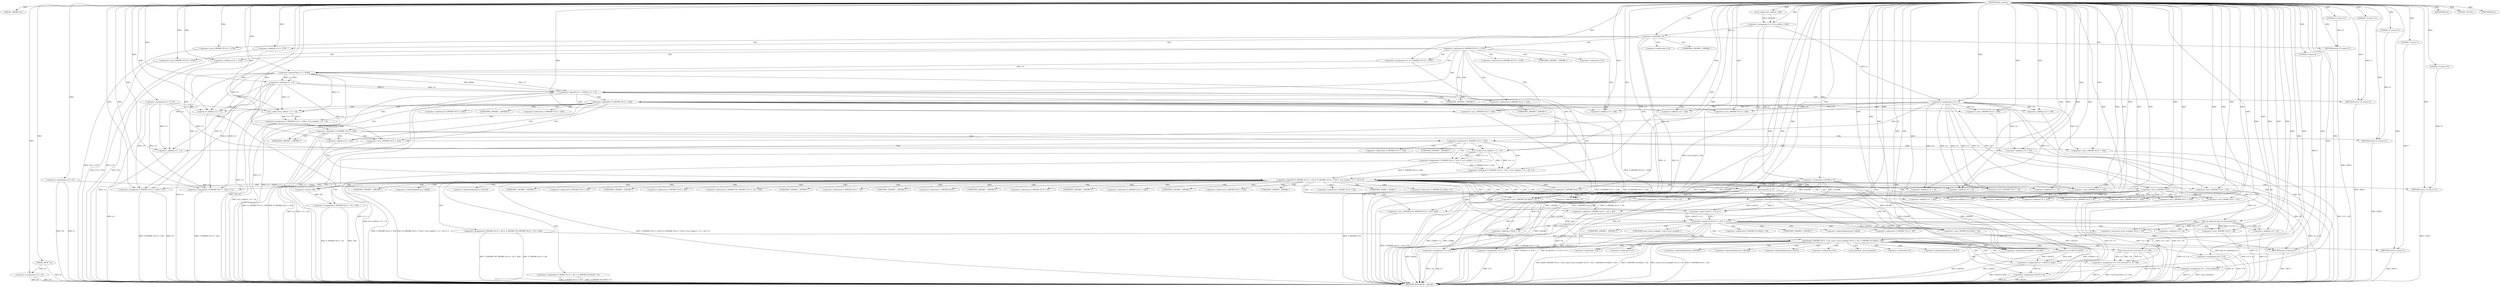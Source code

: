 digraph tftp_connect {  
"1000112" [label = "(METHOD,tftp_connect)" ]
"1000399" [label = "(METHOD_RETURN,int __fastcall)" ]
"1000113" [label = "(PARAM,_DWORD *a1)" ]
"1000114" [label = "(PARAM,_BYTE *a2)" ]
"1000127" [label = "(<operator>.assignment,v14 = a1)" ]
"1000130" [label = "(<operator>.assignment,v13 = a2)" ]
"1000133" [label = "(<operator>.assignment,v11 = 512)" ]
"1000136" [label = "(<operator>.assignment,v2 = Curl_ccalloc(1, 336))" ]
"1000138" [label = "(Curl_ccalloc,Curl_ccalloc(1, 336))" ]
"1000141" [label = "(<operator>.assignment,v14[188] = v2)" ]
"1000146" [label = "(<operator>.assignment,v12 = v2)" ]
"1000150" [label = "(<operator>.logicalNot,!v2)" ]
"1000152" [label = "(RETURN,return 27;,return 27;)" ]
"1000153" [label = "(LITERAL,27,return 27;)" ]
"1000156" [label = "(<operator>.cast,(_DWORD *)(*v14 + 1576))" ]
"1000158" [label = "(<operator>.addition,*v14 + 1576)" ]
"1000163" [label = "(<operator>.assignment,v11 = *(_DWORD *)(*v14 + 1576))" ]
"1000166" [label = "(<operator>.cast,(_DWORD *)(*v14 + 1576))" ]
"1000168" [label = "(<operator>.addition,*v14 + 1576)" ]
"1000173" [label = "(<operator>.logicalOr,v11 > 65464 || v11 < 8)" ]
"1000174" [label = "(<operator>.greaterThan,v11 > 65464)" ]
"1000177" [label = "(<operator>.lessThan,v11 < 8)" ]
"1000180" [label = "(RETURN,return 71;,return 71;)" ]
"1000181" [label = "(LITERAL,71,return 71;)" ]
"1000183" [label = "(<operator>.logicalNot,!*(_DWORD *)(v12 + 328))" ]
"1000185" [label = "(<operator>.cast,(_DWORD *)(v12 + 328))" ]
"1000187" [label = "(<operator>.addition,v12 + 328)" ]
"1000191" [label = "(<operator>.assignment,*(_DWORD *)(v12 + 328) = Curl_ccalloc(1, v11 + 4))" ]
"1000193" [label = "(<operator>.cast,(_DWORD *)(v12 + 328))" ]
"1000195" [label = "(<operator>.addition,v12 + 328)" ]
"1000198" [label = "(Curl_ccalloc,Curl_ccalloc(1, v11 + 4))" ]
"1000200" [label = "(<operator>.addition,v11 + 4)" ]
"1000204" [label = "(<operator>.logicalNot,!*(_DWORD *)(v12 + 328))" ]
"1000206" [label = "(<operator>.cast,(_DWORD *)(v12 + 328))" ]
"1000208" [label = "(<operator>.addition,v12 + 328)" ]
"1000211" [label = "(RETURN,return 27;,return 27;)" ]
"1000212" [label = "(LITERAL,27,return 27;)" ]
"1000214" [label = "(<operator>.logicalOr,*(_DWORD *)(v12 + 332) || (*(_DWORD *)(v12 + 332) = Curl_ccalloc(1, v11 + 4)) != 0)" ]
"1000216" [label = "(<operator>.cast,(_DWORD *)(v12 + 332))" ]
"1000218" [label = "(<operator>.addition,v12 + 332)" ]
"1000221" [label = "(<operator>.notEquals,(*(_DWORD *)(v12 + 332) = Curl_ccalloc(1, v11 + 4)) != 0)" ]
"1000222" [label = "(<operator>.assignment,*(_DWORD *)(v12 + 332) = Curl_ccalloc(1, v11 + 4))" ]
"1000224" [label = "(<operator>.cast,(_DWORD *)(v12 + 332))" ]
"1000226" [label = "(<operator>.addition,v12 + 332)" ]
"1000229" [label = "(Curl_ccalloc,Curl_ccalloc(1, v11 + 4))" ]
"1000231" [label = "(<operator>.addition,v11 + 4)" ]
"1000236" [label = "(Curl_conncontrol,Curl_conncontrol(v14, 1))" ]
"1000239" [label = "(<operator>.assignment,*(_DWORD *)(v12 + 16) = v14)" ]
"1000241" [label = "(<operator>.cast,(_DWORD *)(v12 + 16))" ]
"1000243" [label = "(<operator>.addition,v12 + 16)" ]
"1000247" [label = "(<operator>.assignment,*(_DWORD *)(v12 + 20) = *(_DWORD *)(*(_DWORD *)(v12 + 16) + 420))" ]
"1000249" [label = "(<operator>.cast,(_DWORD *)(v12 + 20))" ]
"1000251" [label = "(<operator>.addition,v12 + 20)" ]
"1000255" [label = "(<operator>.cast,(_DWORD *)(*(_DWORD *)(v12 + 16) + 420))" ]
"1000257" [label = "(<operator>.addition,*(_DWORD *)(v12 + 16) + 420)" ]
"1000259" [label = "(<operator>.cast,(_DWORD *)(v12 + 16))" ]
"1000261" [label = "(<operator>.addition,v12 + 16)" ]
"1000265" [label = "(<operator>.assignment,*(_DWORD *)v12 = 0)" ]
"1000267" [label = "(<operator>.cast,(_DWORD *)v12)" ]
"1000271" [label = "(<operator>.assignment,*(_DWORD *)(v12 + 8) = -100)" ]
"1000273" [label = "(<operator>.cast,(_DWORD *)(v12 + 8))" ]
"1000275" [label = "(<operator>.addition,v12 + 8)" ]
"1000278" [label = "(<operator>.minus,-100)" ]
"1000280" [label = "(<operator>.assignment,*(_DWORD *)(v12 + 320) = v11)" ]
"1000282" [label = "(<operator>.cast,(_DWORD *)(v12 + 320))" ]
"1000284" [label = "(<operator>.addition,v12 + 320)" ]
"1000288" [label = "(<operator>.assignment,*(_DWORD *)(v12 + 324) = v11)" ]
"1000290" [label = "(<operator>.cast,(_DWORD *)(v12 + 324))" ]
"1000292" [label = "(<operator>.addition,v12 + 324)" ]
"1000296" [label = "(<operator>.assignment,*(_WORD *)(v12 + 52) = *(_DWORD *)(v14[20] + 4))" ]
"1000298" [label = "(<operator>.cast,(_WORD *)(v12 + 52))" ]
"1000300" [label = "(<operator>.addition,v12 + 52)" ]
"1000304" [label = "(<operator>.cast,(_DWORD *)(v14[20] + 4))" ]
"1000306" [label = "(<operator>.addition,v14[20] + 4)" ]
"1000311" [label = "(tftp_set_timeouts,tftp_set_timeouts(v12))" ]
"1000314" [label = "(<operator>.equals,((v14[147] >> 6) & 1) == 0)" ]
"1000315" [label = "(<operator>.and,(v14[147] >> 6) & 1)" ]
"1000316" [label = "(<operator>.arithmeticShiftRight,v14[147] >> 6)" ]
"1000325" [label = "(bind,bind(*(_DWORD *)(v12 + 20), (const struct sockaddr *)(v12 + 52), *(_DWORD *)(v14[20] + 16)))" ]
"1000327" [label = "(<operator>.cast,(_DWORD *)(v12 + 20))" ]
"1000329" [label = "(<operator>.addition,v12 + 20)" ]
"1000332" [label = "(<operator>.cast,(const struct sockaddr *)(v12 + 52))" ]
"1000334" [label = "(<operator>.addition,v12 + 52)" ]
"1000338" [label = "(<operator>.cast,(_DWORD *)(v14[20] + 16))" ]
"1000340" [label = "(<operator>.addition,v14[20] + 16)" ]
"1000346" [label = "(<operator>.assignment,v8 = *v14)" ]
"1000350" [label = "(<operator>.assignment,v3 = _errno_location())" ]
"1000353" [label = "(<operator>.assignment,v4 = Curl_strerror(*v3, v9, 128))" ]
"1000355" [label = "(Curl_strerror,Curl_strerror(*v3, v9, 128))" ]
"1000361" [label = "(IDENTIFIER,v8,)" ]
"1000363" [label = "(LITERAL,762725,)" ]
"1000364" [label = "(IDENTIFIER,v4,)" ]
"1000365" [label = "(RETURN,return 7;,return 7;)" ]
"1000366" [label = "(LITERAL,7,return 7;)" ]
"1000367" [label = "(<operator>.assignment,v5 = v14)" ]
"1000370" [label = "(<operator>.assignment,v6 = v14[147] | 0x40)" ]
"1000372" [label = "(<operator>.or,v14[147] | 0x40)" ]
"1000377" [label = "(<operator>.assignment,v14[148] = v14[148])" ]
"1000384" [label = "(<operator>.assignment,v5[147] = v6)" ]
"1000391" [label = "(<operator>.assignment,*v13 = 1)" ]
"1000395" [label = "(RETURN,return 0;,return 0;)" ]
"1000396" [label = "(LITERAL,0,return 0;)" ]
"1000397" [label = "(RETURN,return 27;,return 27;)" ]
"1000398" [label = "(LITERAL,27,return 27;)" ]
"1000155" [label = "(<operator>.indirection,*(_DWORD *)(*v14 + 1576))" ]
"1000157" [label = "(UNKNOWN,_DWORD *,_DWORD *)" ]
"1000159" [label = "(<operator>.indirection,*v14)" ]
"1000165" [label = "(<operator>.indirection,*(_DWORD *)(*v14 + 1576))" ]
"1000167" [label = "(UNKNOWN,_DWORD *,_DWORD *)" ]
"1000169" [label = "(<operator>.indirection,*v14)" ]
"1000184" [label = "(<operator>.indirection,*(_DWORD *)(v12 + 328))" ]
"1000186" [label = "(UNKNOWN,_DWORD *,_DWORD *)" ]
"1000192" [label = "(<operator>.indirection,*(_DWORD *)(v12 + 328))" ]
"1000194" [label = "(UNKNOWN,_DWORD *,_DWORD *)" ]
"1000205" [label = "(<operator>.indirection,*(_DWORD *)(v12 + 328))" ]
"1000207" [label = "(UNKNOWN,_DWORD *,_DWORD *)" ]
"1000215" [label = "(<operator>.indirection,*(_DWORD *)(v12 + 332))" ]
"1000217" [label = "(UNKNOWN,_DWORD *,_DWORD *)" ]
"1000223" [label = "(<operator>.indirection,*(_DWORD *)(v12 + 332))" ]
"1000225" [label = "(UNKNOWN,_DWORD *,_DWORD *)" ]
"1000240" [label = "(<operator>.indirection,*(_DWORD *)(v12 + 16))" ]
"1000242" [label = "(UNKNOWN,_DWORD *,_DWORD *)" ]
"1000248" [label = "(<operator>.indirection,*(_DWORD *)(v12 + 20))" ]
"1000250" [label = "(UNKNOWN,_DWORD *,_DWORD *)" ]
"1000254" [label = "(<operator>.indirection,*(_DWORD *)(*(_DWORD *)(v12 + 16) + 420))" ]
"1000256" [label = "(UNKNOWN,_DWORD *,_DWORD *)" ]
"1000258" [label = "(<operator>.indirection,*(_DWORD *)(v12 + 16))" ]
"1000260" [label = "(UNKNOWN,_DWORD *,_DWORD *)" ]
"1000266" [label = "(<operator>.indirection,*(_DWORD *)v12)" ]
"1000268" [label = "(UNKNOWN,_DWORD *,_DWORD *)" ]
"1000272" [label = "(<operator>.indirection,*(_DWORD *)(v12 + 8))" ]
"1000274" [label = "(UNKNOWN,_DWORD *,_DWORD *)" ]
"1000281" [label = "(<operator>.indirection,*(_DWORD *)(v12 + 320))" ]
"1000283" [label = "(UNKNOWN,_DWORD *,_DWORD *)" ]
"1000289" [label = "(<operator>.indirection,*(_DWORD *)(v12 + 324))" ]
"1000291" [label = "(UNKNOWN,_DWORD *,_DWORD *)" ]
"1000297" [label = "(<operator>.indirection,*(_WORD *)(v12 + 52))" ]
"1000299" [label = "(UNKNOWN,_WORD *,_WORD *)" ]
"1000303" [label = "(<operator>.indirection,*(_DWORD *)(v14[20] + 4))" ]
"1000305" [label = "(UNKNOWN,_DWORD *,_DWORD *)" ]
"1000307" [label = "(<operator>.indirectIndexAccess,v14[20])" ]
"1000317" [label = "(<operator>.indirectIndexAccess,v14[147])" ]
"1000326" [label = "(<operator>.indirection,*(_DWORD *)(v12 + 20))" ]
"1000328" [label = "(UNKNOWN,_DWORD *,_DWORD *)" ]
"1000333" [label = "(UNKNOWN,const struct sockaddr *,const struct sockaddr *)" ]
"1000337" [label = "(<operator>.indirection,*(_DWORD *)(v14[20] + 16))" ]
"1000339" [label = "(UNKNOWN,_DWORD *,_DWORD *)" ]
"1000341" [label = "(<operator>.indirectIndexAccess,v14[20])" ]
"1000348" [label = "(<operator>.indirection,*v14)" ]
"1000352" [label = "(_errno_location,_errno_location())" ]
"1000356" [label = "(<operator>.indirection,*v3)" ]
"1000373" [label = "(<operator>.indirectIndexAccess,v14[147])" ]
"1000378" [label = "(<operator>.indirectIndexAccess,v14[148])" ]
"1000381" [label = "(<operator>.indirectIndexAccess,v14[148])" ]
"1000385" [label = "(<operator>.indirectIndexAccess,v5[147])" ]
"1000389" [label = "(<operator>.indirection,*v14)" ]
"1000392" [label = "(<operator>.indirection,*v13)" ]
  "1000152" -> "1000399"  [ label = "DDG: <RET>"] 
  "1000397" -> "1000399"  [ label = "DDG: <RET>"] 
  "1000180" -> "1000399"  [ label = "DDG: <RET>"] 
  "1000365" -> "1000399"  [ label = "DDG: <RET>"] 
  "1000211" -> "1000399"  [ label = "DDG: <RET>"] 
  "1000249" -> "1000399"  [ label = "DDG: v12 + 20"] 
  "1000288" -> "1000399"  [ label = "DDG: *(_DWORD *)(v12 + 324)"] 
  "1000216" -> "1000399"  [ label = "DDG: v12 + 332"] 
  "1000204" -> "1000399"  [ label = "DDG: *(_DWORD *)(v12 + 328)"] 
  "1000198" -> "1000399"  [ label = "DDG: v11 + 4"] 
  "1000288" -> "1000399"  [ label = "DDG: v11"] 
  "1000346" -> "1000399"  [ label = "DDG: *v14"] 
  "1000315" -> "1000399"  [ label = "DDG: v14[147] >> 6"] 
  "1000127" -> "1000399"  [ label = "DDG: v14"] 
  "1000334" -> "1000399"  [ label = "DDG: v12"] 
  "1000306" -> "1000399"  [ label = "DDG: v14[20]"] 
  "1000350" -> "1000399"  [ label = "DDG: _errno_location()"] 
  "1000325" -> "1000399"  [ label = "DDG: bind(*(_DWORD *)(v12 + 20), (const struct sockaddr *)(v12 + 52), *(_DWORD *)(v14[20] + 16))"] 
  "1000173" -> "1000399"  [ label = "DDG: v11 > 65464"] 
  "1000325" -> "1000399"  [ label = "DDG: *(_DWORD *)(v14[20] + 16)"] 
  "1000141" -> "1000399"  [ label = "DDG: v14[188]"] 
  "1000183" -> "1000399"  [ label = "DDG: *(_DWORD *)(v12 + 328)"] 
  "1000350" -> "1000399"  [ label = "DDG: v3"] 
  "1000257" -> "1000399"  [ label = "DDG: *(_DWORD *)(v12 + 16)"] 
  "1000239" -> "1000399"  [ label = "DDG: v14"] 
  "1000177" -> "1000399"  [ label = "DDG: v11"] 
  "1000332" -> "1000399"  [ label = "DDG: v12 + 52"] 
  "1000367" -> "1000399"  [ label = "DDG: v14"] 
  "1000391" -> "1000399"  [ label = "DDG: *v13"] 
  "1000222" -> "1000399"  [ label = "DDG: Curl_ccalloc(1, v11 + 4)"] 
  "1000214" -> "1000399"  [ label = "DDG: (*(_DWORD *)(v12 + 332) = Curl_ccalloc(1, v11 + 4)) != 0"] 
  "1000133" -> "1000399"  [ label = "DDG: v11"] 
  "1000353" -> "1000399"  [ label = "DDG: Curl_strerror(*v3, v9, 128)"] 
  "1000355" -> "1000399"  [ label = "DDG: *v3"] 
  "1000271" -> "1000399"  [ label = "DDG: *(_DWORD *)(v12 + 8)"] 
  "1000214" -> "1000399"  [ label = "DDG: *(_DWORD *)(v12 + 332) || (*(_DWORD *)(v12 + 332) = Curl_ccalloc(1, v11 + 4)) != 0"] 
  "1000265" -> "1000399"  [ label = "DDG: *(_DWORD *)v12"] 
  "1000226" -> "1000399"  [ label = "DDG: v12"] 
  "1000224" -> "1000399"  [ label = "DDG: v12 + 332"] 
  "1000183" -> "1000399"  [ label = "DDG: !*(_DWORD *)(v12 + 328)"] 
  "1000367" -> "1000399"  [ label = "DDG: v5"] 
  "1000340" -> "1000399"  [ label = "DDG: v14[20]"] 
  "1000290" -> "1000399"  [ label = "DDG: v12 + 324"] 
  "1000150" -> "1000399"  [ label = "DDG: !v2"] 
  "1000146" -> "1000399"  [ label = "DDG: v12"] 
  "1000204" -> "1000399"  [ label = "DDG: !*(_DWORD *)(v12 + 328)"] 
  "1000236" -> "1000399"  [ label = "DDG: Curl_conncontrol(v14, 1)"] 
  "1000156" -> "1000399"  [ label = "DDG: *v14 + 1576"] 
  "1000214" -> "1000399"  [ label = "DDG: *(_DWORD *)(v12 + 332)"] 
  "1000384" -> "1000399"  [ label = "DDG: v5[147]"] 
  "1000377" -> "1000399"  [ label = "DDG: v14[148]"] 
  "1000136" -> "1000399"  [ label = "DDG: Curl_ccalloc(1, 336)"] 
  "1000231" -> "1000399"  [ label = "DDG: v11"] 
  "1000158" -> "1000399"  [ label = "DDG: *v14"] 
  "1000130" -> "1000399"  [ label = "DDG: v13"] 
  "1000314" -> "1000399"  [ label = "DDG: ((v14[147] >> 6) & 1) == 0"] 
  "1000273" -> "1000399"  [ label = "DDG: v12 + 8"] 
  "1000259" -> "1000399"  [ label = "DDG: v12 + 16"] 
  "1000247" -> "1000399"  [ label = "DDG: *(_DWORD *)(v12 + 20)"] 
  "1000296" -> "1000399"  [ label = "DDG: *(_DWORD *)(v14[20] + 4)"] 
  "1000191" -> "1000399"  [ label = "DDG: Curl_ccalloc(1, v11 + 4)"] 
  "1000370" -> "1000399"  [ label = "DDG: v14[147] | 0x40"] 
  "1000316" -> "1000399"  [ label = "DDG: v14[147]"] 
  "1000325" -> "1000399"  [ label = "DDG: (const struct sockaddr *)(v12 + 52)"] 
  "1000229" -> "1000399"  [ label = "DDG: v11 + 4"] 
  "1000311" -> "1000399"  [ label = "DDG: tftp_set_timeouts(v12)"] 
  "1000255" -> "1000399"  [ label = "DDG: *(_DWORD *)(v12 + 16) + 420"] 
  "1000208" -> "1000399"  [ label = "DDG: v12"] 
  "1000314" -> "1000399"  [ label = "DDG: (v14[147] >> 6) & 1"] 
  "1000206" -> "1000399"  [ label = "DDG: v12 + 328"] 
  "1000280" -> "1000399"  [ label = "DDG: *(_DWORD *)(v12 + 320)"] 
  "1000384" -> "1000399"  [ label = "DDG: v6"] 
  "1000304" -> "1000399"  [ label = "DDG: v14[20] + 4"] 
  "1000298" -> "1000399"  [ label = "DDG: v12 + 52"] 
  "1000200" -> "1000399"  [ label = "DDG: v11"] 
  "1000185" -> "1000399"  [ label = "DDG: v12 + 328"] 
  "1000327" -> "1000399"  [ label = "DDG: v12 + 20"] 
  "1000114" -> "1000399"  [ label = "DDG: a2"] 
  "1000173" -> "1000399"  [ label = "DDG: v11 < 8"] 
  "1000168" -> "1000399"  [ label = "DDG: *v14"] 
  "1000353" -> "1000399"  [ label = "DDG: v4"] 
  "1000346" -> "1000399"  [ label = "DDG: v8"] 
  "1000271" -> "1000399"  [ label = "DDG: -100"] 
  "1000173" -> "1000399"  [ label = "DDG: v11 > 65464 || v11 < 8"] 
  "1000127" -> "1000399"  [ label = "DDG: a1"] 
  "1000282" -> "1000399"  [ label = "DDG: v12 + 320"] 
  "1000338" -> "1000399"  [ label = "DDG: v14[20] + 16"] 
  "1000247" -> "1000399"  [ label = "DDG: *(_DWORD *)(*(_DWORD *)(v12 + 16) + 420)"] 
  "1000174" -> "1000399"  [ label = "DDG: v11"] 
  "1000325" -> "1000399"  [ label = "DDG: *(_DWORD *)(v12 + 20)"] 
  "1000372" -> "1000399"  [ label = "DDG: v14[147]"] 
  "1000296" -> "1000399"  [ label = "DDG: *(_WORD *)(v12 + 52)"] 
  "1000355" -> "1000399"  [ label = "DDG: v9"] 
  "1000311" -> "1000399"  [ label = "DDG: v12"] 
  "1000166" -> "1000399"  [ label = "DDG: *v14 + 1576"] 
  "1000163" -> "1000399"  [ label = "DDG: *(_DWORD *)(*v14 + 1576)"] 
  "1000218" -> "1000399"  [ label = "DDG: v12"] 
  "1000150" -> "1000399"  [ label = "DDG: v2"] 
  "1000130" -> "1000399"  [ label = "DDG: a2"] 
  "1000395" -> "1000399"  [ label = "DDG: <RET>"] 
  "1000112" -> "1000113"  [ label = "DDG: "] 
  "1000112" -> "1000114"  [ label = "DDG: "] 
  "1000112" -> "1000127"  [ label = "DDG: "] 
  "1000114" -> "1000130"  [ label = "DDG: a2"] 
  "1000112" -> "1000130"  [ label = "DDG: "] 
  "1000112" -> "1000133"  [ label = "DDG: "] 
  "1000138" -> "1000136"  [ label = "DDG: 1"] 
  "1000138" -> "1000136"  [ label = "DDG: 336"] 
  "1000112" -> "1000136"  [ label = "DDG: "] 
  "1000112" -> "1000138"  [ label = "DDG: "] 
  "1000136" -> "1000141"  [ label = "DDG: v2"] 
  "1000112" -> "1000141"  [ label = "DDG: "] 
  "1000112" -> "1000146"  [ label = "DDG: "] 
  "1000136" -> "1000146"  [ label = "DDG: v2"] 
  "1000112" -> "1000150"  [ label = "DDG: "] 
  "1000136" -> "1000150"  [ label = "DDG: v2"] 
  "1000153" -> "1000152"  [ label = "DDG: 27"] 
  "1000112" -> "1000152"  [ label = "DDG: "] 
  "1000112" -> "1000153"  [ label = "DDG: "] 
  "1000112" -> "1000156"  [ label = "DDG: "] 
  "1000112" -> "1000158"  [ label = "DDG: "] 
  "1000112" -> "1000163"  [ label = "DDG: "] 
  "1000112" -> "1000166"  [ label = "DDG: "] 
  "1000112" -> "1000168"  [ label = "DDG: "] 
  "1000174" -> "1000173"  [ label = "DDG: v11"] 
  "1000174" -> "1000173"  [ label = "DDG: 65464"] 
  "1000163" -> "1000174"  [ label = "DDG: v11"] 
  "1000112" -> "1000174"  [ label = "DDG: "] 
  "1000177" -> "1000173"  [ label = "DDG: v11"] 
  "1000177" -> "1000173"  [ label = "DDG: 8"] 
  "1000174" -> "1000177"  [ label = "DDG: v11"] 
  "1000112" -> "1000177"  [ label = "DDG: "] 
  "1000181" -> "1000180"  [ label = "DDG: 71"] 
  "1000112" -> "1000180"  [ label = "DDG: "] 
  "1000112" -> "1000181"  [ label = "DDG: "] 
  "1000146" -> "1000185"  [ label = "DDG: v12"] 
  "1000112" -> "1000185"  [ label = "DDG: "] 
  "1000146" -> "1000187"  [ label = "DDG: v12"] 
  "1000112" -> "1000187"  [ label = "DDG: "] 
  "1000198" -> "1000191"  [ label = "DDG: 1"] 
  "1000198" -> "1000191"  [ label = "DDG: v11 + 4"] 
  "1000112" -> "1000193"  [ label = "DDG: "] 
  "1000146" -> "1000193"  [ label = "DDG: v12"] 
  "1000112" -> "1000195"  [ label = "DDG: "] 
  "1000146" -> "1000195"  [ label = "DDG: v12"] 
  "1000112" -> "1000198"  [ label = "DDG: "] 
  "1000177" -> "1000198"  [ label = "DDG: v11"] 
  "1000133" -> "1000198"  [ label = "DDG: v11"] 
  "1000174" -> "1000198"  [ label = "DDG: v11"] 
  "1000177" -> "1000200"  [ label = "DDG: v11"] 
  "1000133" -> "1000200"  [ label = "DDG: v11"] 
  "1000174" -> "1000200"  [ label = "DDG: v11"] 
  "1000112" -> "1000200"  [ label = "DDG: "] 
  "1000191" -> "1000204"  [ label = "DDG: *(_DWORD *)(v12 + 328)"] 
  "1000112" -> "1000206"  [ label = "DDG: "] 
  "1000146" -> "1000206"  [ label = "DDG: v12"] 
  "1000112" -> "1000208"  [ label = "DDG: "] 
  "1000146" -> "1000208"  [ label = "DDG: v12"] 
  "1000212" -> "1000211"  [ label = "DDG: 27"] 
  "1000112" -> "1000211"  [ label = "DDG: "] 
  "1000112" -> "1000212"  [ label = "DDG: "] 
  "1000222" -> "1000214"  [ label = "DDG: *(_DWORD *)(v12 + 332)"] 
  "1000112" -> "1000216"  [ label = "DDG: "] 
  "1000146" -> "1000216"  [ label = "DDG: v12"] 
  "1000112" -> "1000218"  [ label = "DDG: "] 
  "1000146" -> "1000218"  [ label = "DDG: v12"] 
  "1000221" -> "1000214"  [ label = "DDG: 0"] 
  "1000222" -> "1000221"  [ label = "DDG: *(_DWORD *)(v12 + 332)"] 
  "1000229" -> "1000221"  [ label = "DDG: 1"] 
  "1000229" -> "1000221"  [ label = "DDG: v11 + 4"] 
  "1000112" -> "1000224"  [ label = "DDG: "] 
  "1000146" -> "1000224"  [ label = "DDG: v12"] 
  "1000112" -> "1000226"  [ label = "DDG: "] 
  "1000146" -> "1000226"  [ label = "DDG: v12"] 
  "1000229" -> "1000222"  [ label = "DDG: 1"] 
  "1000229" -> "1000222"  [ label = "DDG: v11 + 4"] 
  "1000112" -> "1000229"  [ label = "DDG: "] 
  "1000177" -> "1000229"  [ label = "DDG: v11"] 
  "1000133" -> "1000229"  [ label = "DDG: v11"] 
  "1000174" -> "1000229"  [ label = "DDG: v11"] 
  "1000177" -> "1000231"  [ label = "DDG: v11"] 
  "1000133" -> "1000231"  [ label = "DDG: v11"] 
  "1000174" -> "1000231"  [ label = "DDG: v11"] 
  "1000112" -> "1000231"  [ label = "DDG: "] 
  "1000112" -> "1000221"  [ label = "DDG: "] 
  "1000127" -> "1000236"  [ label = "DDG: v14"] 
  "1000141" -> "1000236"  [ label = "DDG: v14[188]"] 
  "1000112" -> "1000236"  [ label = "DDG: "] 
  "1000141" -> "1000239"  [ label = "DDG: v14[188]"] 
  "1000236" -> "1000239"  [ label = "DDG: v14"] 
  "1000112" -> "1000239"  [ label = "DDG: "] 
  "1000112" -> "1000241"  [ label = "DDG: "] 
  "1000146" -> "1000241"  [ label = "DDG: v12"] 
  "1000112" -> "1000243"  [ label = "DDG: "] 
  "1000146" -> "1000243"  [ label = "DDG: v12"] 
  "1000112" -> "1000249"  [ label = "DDG: "] 
  "1000146" -> "1000249"  [ label = "DDG: v12"] 
  "1000112" -> "1000251"  [ label = "DDG: "] 
  "1000146" -> "1000251"  [ label = "DDG: v12"] 
  "1000239" -> "1000255"  [ label = "DDG: *(_DWORD *)(v12 + 16)"] 
  "1000112" -> "1000255"  [ label = "DDG: "] 
  "1000239" -> "1000257"  [ label = "DDG: *(_DWORD *)(v12 + 16)"] 
  "1000112" -> "1000259"  [ label = "DDG: "] 
  "1000146" -> "1000259"  [ label = "DDG: v12"] 
  "1000112" -> "1000261"  [ label = "DDG: "] 
  "1000146" -> "1000261"  [ label = "DDG: v12"] 
  "1000112" -> "1000257"  [ label = "DDG: "] 
  "1000112" -> "1000265"  [ label = "DDG: "] 
  "1000112" -> "1000267"  [ label = "DDG: "] 
  "1000146" -> "1000267"  [ label = "DDG: v12"] 
  "1000278" -> "1000271"  [ label = "DDG: 100"] 
  "1000267" -> "1000273"  [ label = "DDG: v12"] 
  "1000112" -> "1000273"  [ label = "DDG: "] 
  "1000267" -> "1000275"  [ label = "DDG: v12"] 
  "1000112" -> "1000275"  [ label = "DDG: "] 
  "1000112" -> "1000278"  [ label = "DDG: "] 
  "1000177" -> "1000280"  [ label = "DDG: v11"] 
  "1000133" -> "1000280"  [ label = "DDG: v11"] 
  "1000174" -> "1000280"  [ label = "DDG: v11"] 
  "1000112" -> "1000280"  [ label = "DDG: "] 
  "1000112" -> "1000282"  [ label = "DDG: "] 
  "1000267" -> "1000282"  [ label = "DDG: v12"] 
  "1000112" -> "1000284"  [ label = "DDG: "] 
  "1000267" -> "1000284"  [ label = "DDG: v12"] 
  "1000112" -> "1000288"  [ label = "DDG: "] 
  "1000177" -> "1000288"  [ label = "DDG: v11"] 
  "1000133" -> "1000288"  [ label = "DDG: v11"] 
  "1000174" -> "1000288"  [ label = "DDG: v11"] 
  "1000112" -> "1000290"  [ label = "DDG: "] 
  "1000267" -> "1000290"  [ label = "DDG: v12"] 
  "1000112" -> "1000292"  [ label = "DDG: "] 
  "1000267" -> "1000292"  [ label = "DDG: v12"] 
  "1000112" -> "1000298"  [ label = "DDG: "] 
  "1000267" -> "1000298"  [ label = "DDG: v12"] 
  "1000112" -> "1000300"  [ label = "DDG: "] 
  "1000267" -> "1000300"  [ label = "DDG: v12"] 
  "1000141" -> "1000304"  [ label = "DDG: v14[188]"] 
  "1000236" -> "1000304"  [ label = "DDG: v14"] 
  "1000112" -> "1000304"  [ label = "DDG: "] 
  "1000141" -> "1000306"  [ label = "DDG: v14[188]"] 
  "1000236" -> "1000306"  [ label = "DDG: v14"] 
  "1000112" -> "1000306"  [ label = "DDG: "] 
  "1000112" -> "1000311"  [ label = "DDG: "] 
  "1000267" -> "1000311"  [ label = "DDG: v12"] 
  "1000315" -> "1000314"  [ label = "DDG: v14[147] >> 6"] 
  "1000315" -> "1000314"  [ label = "DDG: 1"] 
  "1000316" -> "1000315"  [ label = "DDG: v14[147]"] 
  "1000316" -> "1000315"  [ label = "DDG: 6"] 
  "1000141" -> "1000316"  [ label = "DDG: v14[188]"] 
  "1000236" -> "1000316"  [ label = "DDG: v14"] 
  "1000112" -> "1000316"  [ label = "DDG: "] 
  "1000112" -> "1000315"  [ label = "DDG: "] 
  "1000112" -> "1000314"  [ label = "DDG: "] 
  "1000247" -> "1000325"  [ label = "DDG: *(_DWORD *)(v12 + 20)"] 
  "1000311" -> "1000327"  [ label = "DDG: v12"] 
  "1000112" -> "1000327"  [ label = "DDG: "] 
  "1000311" -> "1000329"  [ label = "DDG: v12"] 
  "1000112" -> "1000329"  [ label = "DDG: "] 
  "1000332" -> "1000325"  [ label = "DDG: v12 + 52"] 
  "1000112" -> "1000332"  [ label = "DDG: "] 
  "1000311" -> "1000332"  [ label = "DDG: v12"] 
  "1000112" -> "1000334"  [ label = "DDG: "] 
  "1000311" -> "1000334"  [ label = "DDG: v12"] 
  "1000141" -> "1000338"  [ label = "DDG: v14[188]"] 
  "1000236" -> "1000338"  [ label = "DDG: v14"] 
  "1000112" -> "1000338"  [ label = "DDG: "] 
  "1000141" -> "1000340"  [ label = "DDG: v14[188]"] 
  "1000236" -> "1000340"  [ label = "DDG: v14"] 
  "1000112" -> "1000340"  [ label = "DDG: "] 
  "1000112" -> "1000346"  [ label = "DDG: "] 
  "1000112" -> "1000350"  [ label = "DDG: "] 
  "1000355" -> "1000353"  [ label = "DDG: *v3"] 
  "1000355" -> "1000353"  [ label = "DDG: v9"] 
  "1000355" -> "1000353"  [ label = "DDG: 128"] 
  "1000112" -> "1000353"  [ label = "DDG: "] 
  "1000112" -> "1000355"  [ label = "DDG: "] 
  "1000112" -> "1000361"  [ label = "DDG: "] 
  "1000112" -> "1000363"  [ label = "DDG: "] 
  "1000112" -> "1000364"  [ label = "DDG: "] 
  "1000366" -> "1000365"  [ label = "DDG: 7"] 
  "1000112" -> "1000365"  [ label = "DDG: "] 
  "1000112" -> "1000366"  [ label = "DDG: "] 
  "1000141" -> "1000367"  [ label = "DDG: v14[188]"] 
  "1000316" -> "1000367"  [ label = "DDG: v14[147]"] 
  "1000112" -> "1000367"  [ label = "DDG: "] 
  "1000236" -> "1000367"  [ label = "DDG: v14"] 
  "1000372" -> "1000370"  [ label = "DDG: v14[147]"] 
  "1000372" -> "1000370"  [ label = "DDG: 0x40"] 
  "1000112" -> "1000370"  [ label = "DDG: "] 
  "1000316" -> "1000372"  [ label = "DDG: v14[147]"] 
  "1000141" -> "1000372"  [ label = "DDG: v14[188]"] 
  "1000112" -> "1000372"  [ label = "DDG: "] 
  "1000236" -> "1000372"  [ label = "DDG: v14"] 
  "1000141" -> "1000377"  [ label = "DDG: v14[188]"] 
  "1000316" -> "1000377"  [ label = "DDG: v14[147]"] 
  "1000112" -> "1000377"  [ label = "DDG: "] 
  "1000236" -> "1000377"  [ label = "DDG: v14"] 
  "1000370" -> "1000384"  [ label = "DDG: v6"] 
  "1000112" -> "1000384"  [ label = "DDG: "] 
  "1000112" -> "1000391"  [ label = "DDG: "] 
  "1000396" -> "1000395"  [ label = "DDG: 0"] 
  "1000112" -> "1000395"  [ label = "DDG: "] 
  "1000112" -> "1000396"  [ label = "DDG: "] 
  "1000398" -> "1000397"  [ label = "DDG: 27"] 
  "1000112" -> "1000397"  [ label = "DDG: "] 
  "1000112" -> "1000398"  [ label = "DDG: "] 
  "1000150" -> "1000159"  [ label = "CDG: "] 
  "1000150" -> "1000158"  [ label = "CDG: "] 
  "1000150" -> "1000157"  [ label = "CDG: "] 
  "1000150" -> "1000156"  [ label = "CDG: "] 
  "1000150" -> "1000155"  [ label = "CDG: "] 
  "1000150" -> "1000152"  [ label = "CDG: "] 
  "1000155" -> "1000174"  [ label = "CDG: "] 
  "1000155" -> "1000173"  [ label = "CDG: "] 
  "1000155" -> "1000169"  [ label = "CDG: "] 
  "1000155" -> "1000168"  [ label = "CDG: "] 
  "1000155" -> "1000167"  [ label = "CDG: "] 
  "1000155" -> "1000166"  [ label = "CDG: "] 
  "1000155" -> "1000165"  [ label = "CDG: "] 
  "1000155" -> "1000163"  [ label = "CDG: "] 
  "1000155" -> "1000187"  [ label = "CDG: "] 
  "1000155" -> "1000186"  [ label = "CDG: "] 
  "1000155" -> "1000185"  [ label = "CDG: "] 
  "1000155" -> "1000184"  [ label = "CDG: "] 
  "1000155" -> "1000183"  [ label = "CDG: "] 
  "1000173" -> "1000187"  [ label = "CDG: "] 
  "1000173" -> "1000186"  [ label = "CDG: "] 
  "1000173" -> "1000185"  [ label = "CDG: "] 
  "1000173" -> "1000184"  [ label = "CDG: "] 
  "1000173" -> "1000183"  [ label = "CDG: "] 
  "1000173" -> "1000180"  [ label = "CDG: "] 
  "1000174" -> "1000177"  [ label = "CDG: "] 
  "1000183" -> "1000192"  [ label = "CDG: "] 
  "1000183" -> "1000191"  [ label = "CDG: "] 
  "1000183" -> "1000208"  [ label = "CDG: "] 
  "1000183" -> "1000207"  [ label = "CDG: "] 
  "1000183" -> "1000206"  [ label = "CDG: "] 
  "1000183" -> "1000205"  [ label = "CDG: "] 
  "1000183" -> "1000204"  [ label = "CDG: "] 
  "1000183" -> "1000200"  [ label = "CDG: "] 
  "1000183" -> "1000198"  [ label = "CDG: "] 
  "1000183" -> "1000195"  [ label = "CDG: "] 
  "1000183" -> "1000194"  [ label = "CDG: "] 
  "1000183" -> "1000193"  [ label = "CDG: "] 
  "1000183" -> "1000218"  [ label = "CDG: "] 
  "1000183" -> "1000217"  [ label = "CDG: "] 
  "1000183" -> "1000216"  [ label = "CDG: "] 
  "1000183" -> "1000215"  [ label = "CDG: "] 
  "1000183" -> "1000214"  [ label = "CDG: "] 
  "1000204" -> "1000218"  [ label = "CDG: "] 
  "1000204" -> "1000217"  [ label = "CDG: "] 
  "1000204" -> "1000216"  [ label = "CDG: "] 
  "1000204" -> "1000215"  [ label = "CDG: "] 
  "1000204" -> "1000214"  [ label = "CDG: "] 
  "1000204" -> "1000211"  [ label = "CDG: "] 
  "1000214" -> "1000240"  [ label = "CDG: "] 
  "1000214" -> "1000239"  [ label = "CDG: "] 
  "1000214" -> "1000236"  [ label = "CDG: "] 
  "1000214" -> "1000256"  [ label = "CDG: "] 
  "1000214" -> "1000255"  [ label = "CDG: "] 
  "1000214" -> "1000254"  [ label = "CDG: "] 
  "1000214" -> "1000251"  [ label = "CDG: "] 
  "1000214" -> "1000250"  [ label = "CDG: "] 
  "1000214" -> "1000249"  [ label = "CDG: "] 
  "1000214" -> "1000248"  [ label = "CDG: "] 
  "1000214" -> "1000247"  [ label = "CDG: "] 
  "1000214" -> "1000243"  [ label = "CDG: "] 
  "1000214" -> "1000242"  [ label = "CDG: "] 
  "1000214" -> "1000241"  [ label = "CDG: "] 
  "1000214" -> "1000272"  [ label = "CDG: "] 
  "1000214" -> "1000271"  [ label = "CDG: "] 
  "1000214" -> "1000268"  [ label = "CDG: "] 
  "1000214" -> "1000267"  [ label = "CDG: "] 
  "1000214" -> "1000266"  [ label = "CDG: "] 
  "1000214" -> "1000265"  [ label = "CDG: "] 
  "1000214" -> "1000261"  [ label = "CDG: "] 
  "1000214" -> "1000260"  [ label = "CDG: "] 
  "1000214" -> "1000259"  [ label = "CDG: "] 
  "1000214" -> "1000258"  [ label = "CDG: "] 
  "1000214" -> "1000257"  [ label = "CDG: "] 
  "1000214" -> "1000288"  [ label = "CDG: "] 
  "1000214" -> "1000284"  [ label = "CDG: "] 
  "1000214" -> "1000283"  [ label = "CDG: "] 
  "1000214" -> "1000282"  [ label = "CDG: "] 
  "1000214" -> "1000281"  [ label = "CDG: "] 
  "1000214" -> "1000280"  [ label = "CDG: "] 
  "1000214" -> "1000278"  [ label = "CDG: "] 
  "1000214" -> "1000275"  [ label = "CDG: "] 
  "1000214" -> "1000274"  [ label = "CDG: "] 
  "1000214" -> "1000273"  [ label = "CDG: "] 
  "1000214" -> "1000304"  [ label = "CDG: "] 
  "1000214" -> "1000303"  [ label = "CDG: "] 
  "1000214" -> "1000300"  [ label = "CDG: "] 
  "1000214" -> "1000299"  [ label = "CDG: "] 
  "1000214" -> "1000298"  [ label = "CDG: "] 
  "1000214" -> "1000297"  [ label = "CDG: "] 
  "1000214" -> "1000296"  [ label = "CDG: "] 
  "1000214" -> "1000292"  [ label = "CDG: "] 
  "1000214" -> "1000291"  [ label = "CDG: "] 
  "1000214" -> "1000290"  [ label = "CDG: "] 
  "1000214" -> "1000289"  [ label = "CDG: "] 
  "1000214" -> "1000317"  [ label = "CDG: "] 
  "1000214" -> "1000316"  [ label = "CDG: "] 
  "1000214" -> "1000315"  [ label = "CDG: "] 
  "1000214" -> "1000314"  [ label = "CDG: "] 
  "1000214" -> "1000311"  [ label = "CDG: "] 
  "1000214" -> "1000307"  [ label = "CDG: "] 
  "1000214" -> "1000306"  [ label = "CDG: "] 
  "1000214" -> "1000305"  [ label = "CDG: "] 
  "1000214" -> "1000397"  [ label = "CDG: "] 
  "1000215" -> "1000224"  [ label = "CDG: "] 
  "1000215" -> "1000223"  [ label = "CDG: "] 
  "1000215" -> "1000222"  [ label = "CDG: "] 
  "1000215" -> "1000221"  [ label = "CDG: "] 
  "1000215" -> "1000231"  [ label = "CDG: "] 
  "1000215" -> "1000229"  [ label = "CDG: "] 
  "1000215" -> "1000226"  [ label = "CDG: "] 
  "1000215" -> "1000225"  [ label = "CDG: "] 
  "1000314" -> "1000334"  [ label = "CDG: "] 
  "1000314" -> "1000333"  [ label = "CDG: "] 
  "1000314" -> "1000332"  [ label = "CDG: "] 
  "1000314" -> "1000329"  [ label = "CDG: "] 
  "1000314" -> "1000328"  [ label = "CDG: "] 
  "1000314" -> "1000327"  [ label = "CDG: "] 
  "1000314" -> "1000326"  [ label = "CDG: "] 
  "1000314" -> "1000325"  [ label = "CDG: "] 
  "1000314" -> "1000341"  [ label = "CDG: "] 
  "1000314" -> "1000340"  [ label = "CDG: "] 
  "1000314" -> "1000339"  [ label = "CDG: "] 
  "1000314" -> "1000338"  [ label = "CDG: "] 
  "1000314" -> "1000337"  [ label = "CDG: "] 
  "1000314" -> "1000395"  [ label = "CDG: "] 
  "1000314" -> "1000392"  [ label = "CDG: "] 
  "1000314" -> "1000391"  [ label = "CDG: "] 
  "1000314" -> "1000389"  [ label = "CDG: "] 
  "1000325" -> "1000352"  [ label = "CDG: "] 
  "1000325" -> "1000350"  [ label = "CDG: "] 
  "1000325" -> "1000348"  [ label = "CDG: "] 
  "1000325" -> "1000346"  [ label = "CDG: "] 
  "1000325" -> "1000367"  [ label = "CDG: "] 
  "1000325" -> "1000365"  [ label = "CDG: "] 
  "1000325" -> "1000356"  [ label = "CDG: "] 
  "1000325" -> "1000355"  [ label = "CDG: "] 
  "1000325" -> "1000353"  [ label = "CDG: "] 
  "1000325" -> "1000384"  [ label = "CDG: "] 
  "1000325" -> "1000381"  [ label = "CDG: "] 
  "1000325" -> "1000378"  [ label = "CDG: "] 
  "1000325" -> "1000377"  [ label = "CDG: "] 
  "1000325" -> "1000373"  [ label = "CDG: "] 
  "1000325" -> "1000372"  [ label = "CDG: "] 
  "1000325" -> "1000370"  [ label = "CDG: "] 
  "1000325" -> "1000395"  [ label = "CDG: "] 
  "1000325" -> "1000392"  [ label = "CDG: "] 
  "1000325" -> "1000391"  [ label = "CDG: "] 
  "1000325" -> "1000389"  [ label = "CDG: "] 
  "1000325" -> "1000385"  [ label = "CDG: "] 
}
